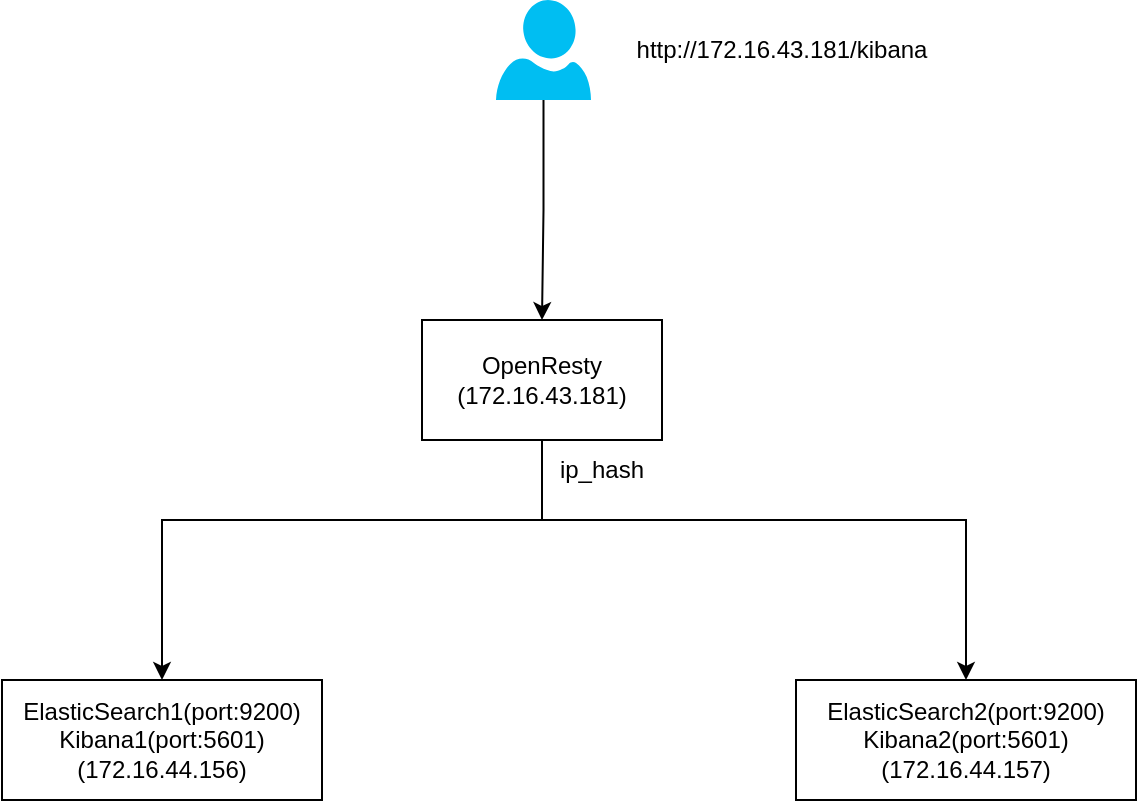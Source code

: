 <mxfile version="20.2.3" type="github">
  <diagram id="I6TFV_5f039kO9EnsUEM" name="Page-1">
    <mxGraphModel dx="1422" dy="762" grid="1" gridSize="10" guides="1" tooltips="1" connect="1" arrows="1" fold="1" page="1" pageScale="1" pageWidth="827" pageHeight="1169" math="0" shadow="0">
      <root>
        <mxCell id="0" />
        <mxCell id="1" parent="0" />
        <mxCell id="8-Tio40MnTTA8AeTwKHO-5" style="edgeStyle=orthogonalEdgeStyle;rounded=0;orthogonalLoop=1;jettySize=auto;html=1;entryX=0.5;entryY=0;entryDx=0;entryDy=0;" edge="1" parent="1" source="8-Tio40MnTTA8AeTwKHO-1" target="8-Tio40MnTTA8AeTwKHO-2">
          <mxGeometry relative="1" as="geometry">
            <Array as="points">
              <mxPoint x="410" y="280" />
              <mxPoint x="220" y="280" />
            </Array>
          </mxGeometry>
        </mxCell>
        <mxCell id="8-Tio40MnTTA8AeTwKHO-6" style="edgeStyle=orthogonalEdgeStyle;rounded=0;orthogonalLoop=1;jettySize=auto;html=1;exitX=0.5;exitY=1;exitDx=0;exitDy=0;entryX=0.5;entryY=0;entryDx=0;entryDy=0;" edge="1" parent="1" source="8-Tio40MnTTA8AeTwKHO-1" target="8-Tio40MnTTA8AeTwKHO-3">
          <mxGeometry relative="1" as="geometry">
            <Array as="points">
              <mxPoint x="410" y="280" />
              <mxPoint x="622" y="280" />
            </Array>
          </mxGeometry>
        </mxCell>
        <mxCell id="8-Tio40MnTTA8AeTwKHO-1" value="OpenResty&lt;br&gt;(172.16.43.181)" style="rounded=0;whiteSpace=wrap;html=1;" vertex="1" parent="1">
          <mxGeometry x="350" y="180" width="120" height="60" as="geometry" />
        </mxCell>
        <mxCell id="8-Tio40MnTTA8AeTwKHO-2" value="ElasticSearch1(port:9200)&lt;br&gt;Kibana1(port:5601)&lt;br&gt;(172.16.44.156)" style="rounded=0;whiteSpace=wrap;html=1;" vertex="1" parent="1">
          <mxGeometry x="140" y="360" width="160" height="60" as="geometry" />
        </mxCell>
        <mxCell id="8-Tio40MnTTA8AeTwKHO-3" value="ElasticSearch2(port:9200)&lt;br&gt;Kibana2(port:5601)&lt;br&gt;(172.16.44.157)" style="rounded=0;whiteSpace=wrap;html=1;" vertex="1" parent="1">
          <mxGeometry x="537" y="360" width="170" height="60" as="geometry" />
        </mxCell>
        <mxCell id="8-Tio40MnTTA8AeTwKHO-8" style="edgeStyle=orthogonalEdgeStyle;rounded=0;orthogonalLoop=1;jettySize=auto;html=1;" edge="1" parent="1" source="8-Tio40MnTTA8AeTwKHO-4" target="8-Tio40MnTTA8AeTwKHO-1">
          <mxGeometry relative="1" as="geometry" />
        </mxCell>
        <mxCell id="8-Tio40MnTTA8AeTwKHO-4" value="" style="verticalLabelPosition=bottom;html=1;verticalAlign=top;align=center;strokeColor=none;fillColor=#00BEF2;shape=mxgraph.azure.user;" vertex="1" parent="1">
          <mxGeometry x="387" y="20" width="47.5" height="50" as="geometry" />
        </mxCell>
        <mxCell id="8-Tio40MnTTA8AeTwKHO-7" value="ip_hash" style="text;html=1;strokeColor=none;fillColor=none;align=center;verticalAlign=middle;whiteSpace=wrap;rounded=0;" vertex="1" parent="1">
          <mxGeometry x="410" y="240" width="60" height="30" as="geometry" />
        </mxCell>
        <mxCell id="8-Tio40MnTTA8AeTwKHO-9" value="http://172.16.43.181/kibana" style="text;html=1;strokeColor=none;fillColor=none;align=center;verticalAlign=middle;whiteSpace=wrap;rounded=0;" vertex="1" parent="1">
          <mxGeometry x="434.5" y="30" width="190" height="30" as="geometry" />
        </mxCell>
      </root>
    </mxGraphModel>
  </diagram>
</mxfile>
